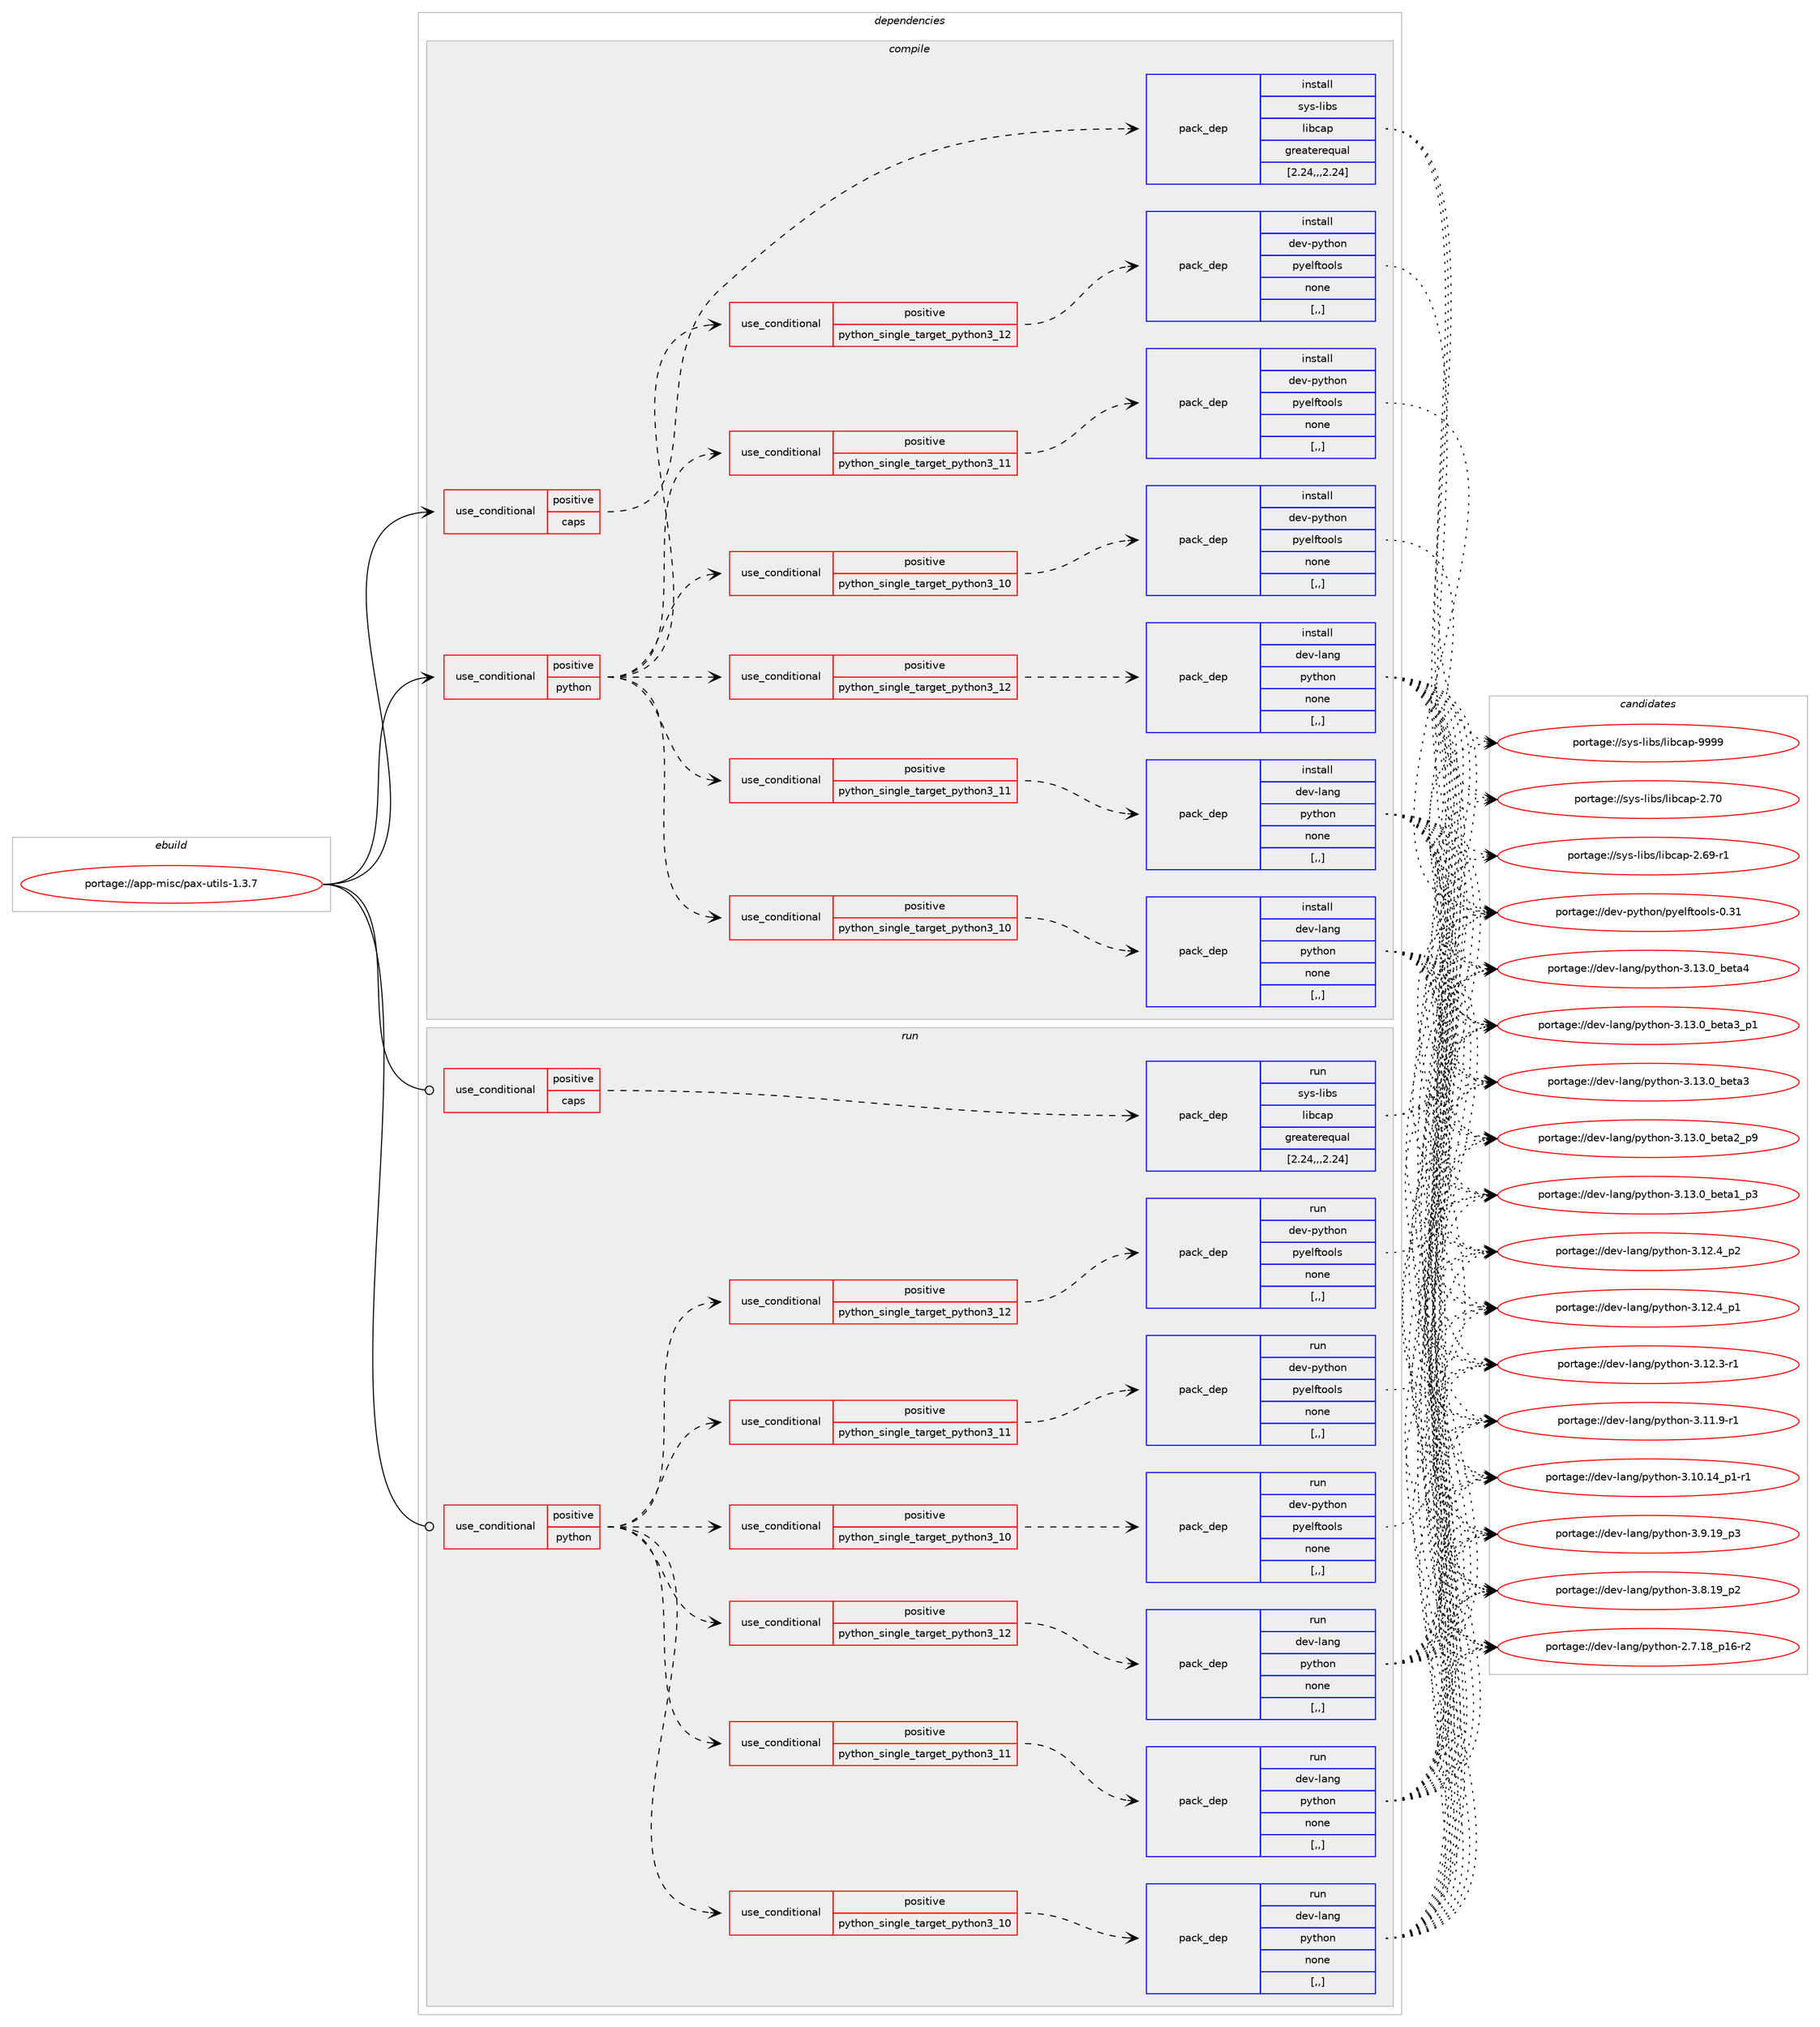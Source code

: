 digraph prolog {

# *************
# Graph options
# *************

newrank=true;
concentrate=true;
compound=true;
graph [rankdir=LR,fontname=Helvetica,fontsize=10,ranksep=1.5];#, ranksep=2.5, nodesep=0.2];
edge  [arrowhead=vee];
node  [fontname=Helvetica,fontsize=10];

# **********
# The ebuild
# **********

subgraph cluster_leftcol {
color=gray;
label=<<i>ebuild</i>>;
id [label="portage://app-misc/pax-utils-1.3.7", color=red, width=4, href="../app-misc/pax-utils-1.3.7.svg"];
}

# ****************
# The dependencies
# ****************

subgraph cluster_midcol {
color=gray;
label=<<i>dependencies</i>>;
subgraph cluster_compile {
fillcolor="#eeeeee";
style=filled;
label=<<i>compile</i>>;
subgraph cond12540 {
dependency43198 [label=<<TABLE BORDER="0" CELLBORDER="1" CELLSPACING="0" CELLPADDING="4"><TR><TD ROWSPAN="3" CELLPADDING="10">use_conditional</TD></TR><TR><TD>positive</TD></TR><TR><TD>caps</TD></TR></TABLE>>, shape=none, color=red];
subgraph pack30257 {
dependency43199 [label=<<TABLE BORDER="0" CELLBORDER="1" CELLSPACING="0" CELLPADDING="4" WIDTH="220"><TR><TD ROWSPAN="6" CELLPADDING="30">pack_dep</TD></TR><TR><TD WIDTH="110">install</TD></TR><TR><TD>sys-libs</TD></TR><TR><TD>libcap</TD></TR><TR><TD>greaterequal</TD></TR><TR><TD>[2.24,,,2.24]</TD></TR></TABLE>>, shape=none, color=blue];
}
dependency43198:e -> dependency43199:w [weight=20,style="dashed",arrowhead="vee"];
}
id:e -> dependency43198:w [weight=20,style="solid",arrowhead="vee"];
subgraph cond12541 {
dependency43200 [label=<<TABLE BORDER="0" CELLBORDER="1" CELLSPACING="0" CELLPADDING="4"><TR><TD ROWSPAN="3" CELLPADDING="10">use_conditional</TD></TR><TR><TD>positive</TD></TR><TR><TD>python</TD></TR></TABLE>>, shape=none, color=red];
subgraph cond12542 {
dependency43201 [label=<<TABLE BORDER="0" CELLBORDER="1" CELLSPACING="0" CELLPADDING="4"><TR><TD ROWSPAN="3" CELLPADDING="10">use_conditional</TD></TR><TR><TD>positive</TD></TR><TR><TD>python_single_target_python3_10</TD></TR></TABLE>>, shape=none, color=red];
subgraph pack30258 {
dependency43202 [label=<<TABLE BORDER="0" CELLBORDER="1" CELLSPACING="0" CELLPADDING="4" WIDTH="220"><TR><TD ROWSPAN="6" CELLPADDING="30">pack_dep</TD></TR><TR><TD WIDTH="110">install</TD></TR><TR><TD>dev-lang</TD></TR><TR><TD>python</TD></TR><TR><TD>none</TD></TR><TR><TD>[,,]</TD></TR></TABLE>>, shape=none, color=blue];
}
dependency43201:e -> dependency43202:w [weight=20,style="dashed",arrowhead="vee"];
}
dependency43200:e -> dependency43201:w [weight=20,style="dashed",arrowhead="vee"];
subgraph cond12543 {
dependency43203 [label=<<TABLE BORDER="0" CELLBORDER="1" CELLSPACING="0" CELLPADDING="4"><TR><TD ROWSPAN="3" CELLPADDING="10">use_conditional</TD></TR><TR><TD>positive</TD></TR><TR><TD>python_single_target_python3_11</TD></TR></TABLE>>, shape=none, color=red];
subgraph pack30259 {
dependency43204 [label=<<TABLE BORDER="0" CELLBORDER="1" CELLSPACING="0" CELLPADDING="4" WIDTH="220"><TR><TD ROWSPAN="6" CELLPADDING="30">pack_dep</TD></TR><TR><TD WIDTH="110">install</TD></TR><TR><TD>dev-lang</TD></TR><TR><TD>python</TD></TR><TR><TD>none</TD></TR><TR><TD>[,,]</TD></TR></TABLE>>, shape=none, color=blue];
}
dependency43203:e -> dependency43204:w [weight=20,style="dashed",arrowhead="vee"];
}
dependency43200:e -> dependency43203:w [weight=20,style="dashed",arrowhead="vee"];
subgraph cond12544 {
dependency43205 [label=<<TABLE BORDER="0" CELLBORDER="1" CELLSPACING="0" CELLPADDING="4"><TR><TD ROWSPAN="3" CELLPADDING="10">use_conditional</TD></TR><TR><TD>positive</TD></TR><TR><TD>python_single_target_python3_12</TD></TR></TABLE>>, shape=none, color=red];
subgraph pack30260 {
dependency43206 [label=<<TABLE BORDER="0" CELLBORDER="1" CELLSPACING="0" CELLPADDING="4" WIDTH="220"><TR><TD ROWSPAN="6" CELLPADDING="30">pack_dep</TD></TR><TR><TD WIDTH="110">install</TD></TR><TR><TD>dev-lang</TD></TR><TR><TD>python</TD></TR><TR><TD>none</TD></TR><TR><TD>[,,]</TD></TR></TABLE>>, shape=none, color=blue];
}
dependency43205:e -> dependency43206:w [weight=20,style="dashed",arrowhead="vee"];
}
dependency43200:e -> dependency43205:w [weight=20,style="dashed",arrowhead="vee"];
subgraph cond12545 {
dependency43207 [label=<<TABLE BORDER="0" CELLBORDER="1" CELLSPACING="0" CELLPADDING="4"><TR><TD ROWSPAN="3" CELLPADDING="10">use_conditional</TD></TR><TR><TD>positive</TD></TR><TR><TD>python_single_target_python3_10</TD></TR></TABLE>>, shape=none, color=red];
subgraph pack30261 {
dependency43208 [label=<<TABLE BORDER="0" CELLBORDER="1" CELLSPACING="0" CELLPADDING="4" WIDTH="220"><TR><TD ROWSPAN="6" CELLPADDING="30">pack_dep</TD></TR><TR><TD WIDTH="110">install</TD></TR><TR><TD>dev-python</TD></TR><TR><TD>pyelftools</TD></TR><TR><TD>none</TD></TR><TR><TD>[,,]</TD></TR></TABLE>>, shape=none, color=blue];
}
dependency43207:e -> dependency43208:w [weight=20,style="dashed",arrowhead="vee"];
}
dependency43200:e -> dependency43207:w [weight=20,style="dashed",arrowhead="vee"];
subgraph cond12546 {
dependency43209 [label=<<TABLE BORDER="0" CELLBORDER="1" CELLSPACING="0" CELLPADDING="4"><TR><TD ROWSPAN="3" CELLPADDING="10">use_conditional</TD></TR><TR><TD>positive</TD></TR><TR><TD>python_single_target_python3_11</TD></TR></TABLE>>, shape=none, color=red];
subgraph pack30262 {
dependency43210 [label=<<TABLE BORDER="0" CELLBORDER="1" CELLSPACING="0" CELLPADDING="4" WIDTH="220"><TR><TD ROWSPAN="6" CELLPADDING="30">pack_dep</TD></TR><TR><TD WIDTH="110">install</TD></TR><TR><TD>dev-python</TD></TR><TR><TD>pyelftools</TD></TR><TR><TD>none</TD></TR><TR><TD>[,,]</TD></TR></TABLE>>, shape=none, color=blue];
}
dependency43209:e -> dependency43210:w [weight=20,style="dashed",arrowhead="vee"];
}
dependency43200:e -> dependency43209:w [weight=20,style="dashed",arrowhead="vee"];
subgraph cond12547 {
dependency43211 [label=<<TABLE BORDER="0" CELLBORDER="1" CELLSPACING="0" CELLPADDING="4"><TR><TD ROWSPAN="3" CELLPADDING="10">use_conditional</TD></TR><TR><TD>positive</TD></TR><TR><TD>python_single_target_python3_12</TD></TR></TABLE>>, shape=none, color=red];
subgraph pack30263 {
dependency43212 [label=<<TABLE BORDER="0" CELLBORDER="1" CELLSPACING="0" CELLPADDING="4" WIDTH="220"><TR><TD ROWSPAN="6" CELLPADDING="30">pack_dep</TD></TR><TR><TD WIDTH="110">install</TD></TR><TR><TD>dev-python</TD></TR><TR><TD>pyelftools</TD></TR><TR><TD>none</TD></TR><TR><TD>[,,]</TD></TR></TABLE>>, shape=none, color=blue];
}
dependency43211:e -> dependency43212:w [weight=20,style="dashed",arrowhead="vee"];
}
dependency43200:e -> dependency43211:w [weight=20,style="dashed",arrowhead="vee"];
}
id:e -> dependency43200:w [weight=20,style="solid",arrowhead="vee"];
}
subgraph cluster_compileandrun {
fillcolor="#eeeeee";
style=filled;
label=<<i>compile and run</i>>;
}
subgraph cluster_run {
fillcolor="#eeeeee";
style=filled;
label=<<i>run</i>>;
subgraph cond12548 {
dependency43213 [label=<<TABLE BORDER="0" CELLBORDER="1" CELLSPACING="0" CELLPADDING="4"><TR><TD ROWSPAN="3" CELLPADDING="10">use_conditional</TD></TR><TR><TD>positive</TD></TR><TR><TD>caps</TD></TR></TABLE>>, shape=none, color=red];
subgraph pack30264 {
dependency43214 [label=<<TABLE BORDER="0" CELLBORDER="1" CELLSPACING="0" CELLPADDING="4" WIDTH="220"><TR><TD ROWSPAN="6" CELLPADDING="30">pack_dep</TD></TR><TR><TD WIDTH="110">run</TD></TR><TR><TD>sys-libs</TD></TR><TR><TD>libcap</TD></TR><TR><TD>greaterequal</TD></TR><TR><TD>[2.24,,,2.24]</TD></TR></TABLE>>, shape=none, color=blue];
}
dependency43213:e -> dependency43214:w [weight=20,style="dashed",arrowhead="vee"];
}
id:e -> dependency43213:w [weight=20,style="solid",arrowhead="odot"];
subgraph cond12549 {
dependency43215 [label=<<TABLE BORDER="0" CELLBORDER="1" CELLSPACING="0" CELLPADDING="4"><TR><TD ROWSPAN="3" CELLPADDING="10">use_conditional</TD></TR><TR><TD>positive</TD></TR><TR><TD>python</TD></TR></TABLE>>, shape=none, color=red];
subgraph cond12550 {
dependency43216 [label=<<TABLE BORDER="0" CELLBORDER="1" CELLSPACING="0" CELLPADDING="4"><TR><TD ROWSPAN="3" CELLPADDING="10">use_conditional</TD></TR><TR><TD>positive</TD></TR><TR><TD>python_single_target_python3_10</TD></TR></TABLE>>, shape=none, color=red];
subgraph pack30265 {
dependency43217 [label=<<TABLE BORDER="0" CELLBORDER="1" CELLSPACING="0" CELLPADDING="4" WIDTH="220"><TR><TD ROWSPAN="6" CELLPADDING="30">pack_dep</TD></TR><TR><TD WIDTH="110">run</TD></TR><TR><TD>dev-lang</TD></TR><TR><TD>python</TD></TR><TR><TD>none</TD></TR><TR><TD>[,,]</TD></TR></TABLE>>, shape=none, color=blue];
}
dependency43216:e -> dependency43217:w [weight=20,style="dashed",arrowhead="vee"];
}
dependency43215:e -> dependency43216:w [weight=20,style="dashed",arrowhead="vee"];
subgraph cond12551 {
dependency43218 [label=<<TABLE BORDER="0" CELLBORDER="1" CELLSPACING="0" CELLPADDING="4"><TR><TD ROWSPAN="3" CELLPADDING="10">use_conditional</TD></TR><TR><TD>positive</TD></TR><TR><TD>python_single_target_python3_11</TD></TR></TABLE>>, shape=none, color=red];
subgraph pack30266 {
dependency43219 [label=<<TABLE BORDER="0" CELLBORDER="1" CELLSPACING="0" CELLPADDING="4" WIDTH="220"><TR><TD ROWSPAN="6" CELLPADDING="30">pack_dep</TD></TR><TR><TD WIDTH="110">run</TD></TR><TR><TD>dev-lang</TD></TR><TR><TD>python</TD></TR><TR><TD>none</TD></TR><TR><TD>[,,]</TD></TR></TABLE>>, shape=none, color=blue];
}
dependency43218:e -> dependency43219:w [weight=20,style="dashed",arrowhead="vee"];
}
dependency43215:e -> dependency43218:w [weight=20,style="dashed",arrowhead="vee"];
subgraph cond12552 {
dependency43220 [label=<<TABLE BORDER="0" CELLBORDER="1" CELLSPACING="0" CELLPADDING="4"><TR><TD ROWSPAN="3" CELLPADDING="10">use_conditional</TD></TR><TR><TD>positive</TD></TR><TR><TD>python_single_target_python3_12</TD></TR></TABLE>>, shape=none, color=red];
subgraph pack30267 {
dependency43221 [label=<<TABLE BORDER="0" CELLBORDER="1" CELLSPACING="0" CELLPADDING="4" WIDTH="220"><TR><TD ROWSPAN="6" CELLPADDING="30">pack_dep</TD></TR><TR><TD WIDTH="110">run</TD></TR><TR><TD>dev-lang</TD></TR><TR><TD>python</TD></TR><TR><TD>none</TD></TR><TR><TD>[,,]</TD></TR></TABLE>>, shape=none, color=blue];
}
dependency43220:e -> dependency43221:w [weight=20,style="dashed",arrowhead="vee"];
}
dependency43215:e -> dependency43220:w [weight=20,style="dashed",arrowhead="vee"];
subgraph cond12553 {
dependency43222 [label=<<TABLE BORDER="0" CELLBORDER="1" CELLSPACING="0" CELLPADDING="4"><TR><TD ROWSPAN="3" CELLPADDING="10">use_conditional</TD></TR><TR><TD>positive</TD></TR><TR><TD>python_single_target_python3_10</TD></TR></TABLE>>, shape=none, color=red];
subgraph pack30268 {
dependency43223 [label=<<TABLE BORDER="0" CELLBORDER="1" CELLSPACING="0" CELLPADDING="4" WIDTH="220"><TR><TD ROWSPAN="6" CELLPADDING="30">pack_dep</TD></TR><TR><TD WIDTH="110">run</TD></TR><TR><TD>dev-python</TD></TR><TR><TD>pyelftools</TD></TR><TR><TD>none</TD></TR><TR><TD>[,,]</TD></TR></TABLE>>, shape=none, color=blue];
}
dependency43222:e -> dependency43223:w [weight=20,style="dashed",arrowhead="vee"];
}
dependency43215:e -> dependency43222:w [weight=20,style="dashed",arrowhead="vee"];
subgraph cond12554 {
dependency43224 [label=<<TABLE BORDER="0" CELLBORDER="1" CELLSPACING="0" CELLPADDING="4"><TR><TD ROWSPAN="3" CELLPADDING="10">use_conditional</TD></TR><TR><TD>positive</TD></TR><TR><TD>python_single_target_python3_11</TD></TR></TABLE>>, shape=none, color=red];
subgraph pack30269 {
dependency43225 [label=<<TABLE BORDER="0" CELLBORDER="1" CELLSPACING="0" CELLPADDING="4" WIDTH="220"><TR><TD ROWSPAN="6" CELLPADDING="30">pack_dep</TD></TR><TR><TD WIDTH="110">run</TD></TR><TR><TD>dev-python</TD></TR><TR><TD>pyelftools</TD></TR><TR><TD>none</TD></TR><TR><TD>[,,]</TD></TR></TABLE>>, shape=none, color=blue];
}
dependency43224:e -> dependency43225:w [weight=20,style="dashed",arrowhead="vee"];
}
dependency43215:e -> dependency43224:w [weight=20,style="dashed",arrowhead="vee"];
subgraph cond12555 {
dependency43226 [label=<<TABLE BORDER="0" CELLBORDER="1" CELLSPACING="0" CELLPADDING="4"><TR><TD ROWSPAN="3" CELLPADDING="10">use_conditional</TD></TR><TR><TD>positive</TD></TR><TR><TD>python_single_target_python3_12</TD></TR></TABLE>>, shape=none, color=red];
subgraph pack30270 {
dependency43227 [label=<<TABLE BORDER="0" CELLBORDER="1" CELLSPACING="0" CELLPADDING="4" WIDTH="220"><TR><TD ROWSPAN="6" CELLPADDING="30">pack_dep</TD></TR><TR><TD WIDTH="110">run</TD></TR><TR><TD>dev-python</TD></TR><TR><TD>pyelftools</TD></TR><TR><TD>none</TD></TR><TR><TD>[,,]</TD></TR></TABLE>>, shape=none, color=blue];
}
dependency43226:e -> dependency43227:w [weight=20,style="dashed",arrowhead="vee"];
}
dependency43215:e -> dependency43226:w [weight=20,style="dashed",arrowhead="vee"];
}
id:e -> dependency43215:w [weight=20,style="solid",arrowhead="odot"];
}
}

# **************
# The candidates
# **************

subgraph cluster_choices {
rank=same;
color=gray;
label=<<i>candidates</i>>;

subgraph choice30257 {
color=black;
nodesep=1;
choice1151211154510810598115471081059899971124557575757 [label="portage://sys-libs/libcap-9999", color=red, width=4,href="../sys-libs/libcap-9999.svg"];
choice1151211154510810598115471081059899971124550465548 [label="portage://sys-libs/libcap-2.70", color=red, width=4,href="../sys-libs/libcap-2.70.svg"];
choice11512111545108105981154710810598999711245504654574511449 [label="portage://sys-libs/libcap-2.69-r1", color=red, width=4,href="../sys-libs/libcap-2.69-r1.svg"];
dependency43199:e -> choice1151211154510810598115471081059899971124557575757:w [style=dotted,weight="100"];
dependency43199:e -> choice1151211154510810598115471081059899971124550465548:w [style=dotted,weight="100"];
dependency43199:e -> choice11512111545108105981154710810598999711245504654574511449:w [style=dotted,weight="100"];
}
subgraph choice30258 {
color=black;
nodesep=1;
choice1001011184510897110103471121211161041111104551464951464895981011169752 [label="portage://dev-lang/python-3.13.0_beta4", color=red, width=4,href="../dev-lang/python-3.13.0_beta4.svg"];
choice10010111845108971101034711212111610411111045514649514648959810111697519511249 [label="portage://dev-lang/python-3.13.0_beta3_p1", color=red, width=4,href="../dev-lang/python-3.13.0_beta3_p1.svg"];
choice1001011184510897110103471121211161041111104551464951464895981011169751 [label="portage://dev-lang/python-3.13.0_beta3", color=red, width=4,href="../dev-lang/python-3.13.0_beta3.svg"];
choice10010111845108971101034711212111610411111045514649514648959810111697509511257 [label="portage://dev-lang/python-3.13.0_beta2_p9", color=red, width=4,href="../dev-lang/python-3.13.0_beta2_p9.svg"];
choice10010111845108971101034711212111610411111045514649514648959810111697499511251 [label="portage://dev-lang/python-3.13.0_beta1_p3", color=red, width=4,href="../dev-lang/python-3.13.0_beta1_p3.svg"];
choice100101118451089711010347112121116104111110455146495046529511250 [label="portage://dev-lang/python-3.12.4_p2", color=red, width=4,href="../dev-lang/python-3.12.4_p2.svg"];
choice100101118451089711010347112121116104111110455146495046529511249 [label="portage://dev-lang/python-3.12.4_p1", color=red, width=4,href="../dev-lang/python-3.12.4_p1.svg"];
choice100101118451089711010347112121116104111110455146495046514511449 [label="portage://dev-lang/python-3.12.3-r1", color=red, width=4,href="../dev-lang/python-3.12.3-r1.svg"];
choice100101118451089711010347112121116104111110455146494946574511449 [label="portage://dev-lang/python-3.11.9-r1", color=red, width=4,href="../dev-lang/python-3.11.9-r1.svg"];
choice100101118451089711010347112121116104111110455146494846495295112494511449 [label="portage://dev-lang/python-3.10.14_p1-r1", color=red, width=4,href="../dev-lang/python-3.10.14_p1-r1.svg"];
choice100101118451089711010347112121116104111110455146574649579511251 [label="portage://dev-lang/python-3.9.19_p3", color=red, width=4,href="../dev-lang/python-3.9.19_p3.svg"];
choice100101118451089711010347112121116104111110455146564649579511250 [label="portage://dev-lang/python-3.8.19_p2", color=red, width=4,href="../dev-lang/python-3.8.19_p2.svg"];
choice100101118451089711010347112121116104111110455046554649569511249544511450 [label="portage://dev-lang/python-2.7.18_p16-r2", color=red, width=4,href="../dev-lang/python-2.7.18_p16-r2.svg"];
dependency43202:e -> choice1001011184510897110103471121211161041111104551464951464895981011169752:w [style=dotted,weight="100"];
dependency43202:e -> choice10010111845108971101034711212111610411111045514649514648959810111697519511249:w [style=dotted,weight="100"];
dependency43202:e -> choice1001011184510897110103471121211161041111104551464951464895981011169751:w [style=dotted,weight="100"];
dependency43202:e -> choice10010111845108971101034711212111610411111045514649514648959810111697509511257:w [style=dotted,weight="100"];
dependency43202:e -> choice10010111845108971101034711212111610411111045514649514648959810111697499511251:w [style=dotted,weight="100"];
dependency43202:e -> choice100101118451089711010347112121116104111110455146495046529511250:w [style=dotted,weight="100"];
dependency43202:e -> choice100101118451089711010347112121116104111110455146495046529511249:w [style=dotted,weight="100"];
dependency43202:e -> choice100101118451089711010347112121116104111110455146495046514511449:w [style=dotted,weight="100"];
dependency43202:e -> choice100101118451089711010347112121116104111110455146494946574511449:w [style=dotted,weight="100"];
dependency43202:e -> choice100101118451089711010347112121116104111110455146494846495295112494511449:w [style=dotted,weight="100"];
dependency43202:e -> choice100101118451089711010347112121116104111110455146574649579511251:w [style=dotted,weight="100"];
dependency43202:e -> choice100101118451089711010347112121116104111110455146564649579511250:w [style=dotted,weight="100"];
dependency43202:e -> choice100101118451089711010347112121116104111110455046554649569511249544511450:w [style=dotted,weight="100"];
}
subgraph choice30259 {
color=black;
nodesep=1;
choice1001011184510897110103471121211161041111104551464951464895981011169752 [label="portage://dev-lang/python-3.13.0_beta4", color=red, width=4,href="../dev-lang/python-3.13.0_beta4.svg"];
choice10010111845108971101034711212111610411111045514649514648959810111697519511249 [label="portage://dev-lang/python-3.13.0_beta3_p1", color=red, width=4,href="../dev-lang/python-3.13.0_beta3_p1.svg"];
choice1001011184510897110103471121211161041111104551464951464895981011169751 [label="portage://dev-lang/python-3.13.0_beta3", color=red, width=4,href="../dev-lang/python-3.13.0_beta3.svg"];
choice10010111845108971101034711212111610411111045514649514648959810111697509511257 [label="portage://dev-lang/python-3.13.0_beta2_p9", color=red, width=4,href="../dev-lang/python-3.13.0_beta2_p9.svg"];
choice10010111845108971101034711212111610411111045514649514648959810111697499511251 [label="portage://dev-lang/python-3.13.0_beta1_p3", color=red, width=4,href="../dev-lang/python-3.13.0_beta1_p3.svg"];
choice100101118451089711010347112121116104111110455146495046529511250 [label="portage://dev-lang/python-3.12.4_p2", color=red, width=4,href="../dev-lang/python-3.12.4_p2.svg"];
choice100101118451089711010347112121116104111110455146495046529511249 [label="portage://dev-lang/python-3.12.4_p1", color=red, width=4,href="../dev-lang/python-3.12.4_p1.svg"];
choice100101118451089711010347112121116104111110455146495046514511449 [label="portage://dev-lang/python-3.12.3-r1", color=red, width=4,href="../dev-lang/python-3.12.3-r1.svg"];
choice100101118451089711010347112121116104111110455146494946574511449 [label="portage://dev-lang/python-3.11.9-r1", color=red, width=4,href="../dev-lang/python-3.11.9-r1.svg"];
choice100101118451089711010347112121116104111110455146494846495295112494511449 [label="portage://dev-lang/python-3.10.14_p1-r1", color=red, width=4,href="../dev-lang/python-3.10.14_p1-r1.svg"];
choice100101118451089711010347112121116104111110455146574649579511251 [label="portage://dev-lang/python-3.9.19_p3", color=red, width=4,href="../dev-lang/python-3.9.19_p3.svg"];
choice100101118451089711010347112121116104111110455146564649579511250 [label="portage://dev-lang/python-3.8.19_p2", color=red, width=4,href="../dev-lang/python-3.8.19_p2.svg"];
choice100101118451089711010347112121116104111110455046554649569511249544511450 [label="portage://dev-lang/python-2.7.18_p16-r2", color=red, width=4,href="../dev-lang/python-2.7.18_p16-r2.svg"];
dependency43204:e -> choice1001011184510897110103471121211161041111104551464951464895981011169752:w [style=dotted,weight="100"];
dependency43204:e -> choice10010111845108971101034711212111610411111045514649514648959810111697519511249:w [style=dotted,weight="100"];
dependency43204:e -> choice1001011184510897110103471121211161041111104551464951464895981011169751:w [style=dotted,weight="100"];
dependency43204:e -> choice10010111845108971101034711212111610411111045514649514648959810111697509511257:w [style=dotted,weight="100"];
dependency43204:e -> choice10010111845108971101034711212111610411111045514649514648959810111697499511251:w [style=dotted,weight="100"];
dependency43204:e -> choice100101118451089711010347112121116104111110455146495046529511250:w [style=dotted,weight="100"];
dependency43204:e -> choice100101118451089711010347112121116104111110455146495046529511249:w [style=dotted,weight="100"];
dependency43204:e -> choice100101118451089711010347112121116104111110455146495046514511449:w [style=dotted,weight="100"];
dependency43204:e -> choice100101118451089711010347112121116104111110455146494946574511449:w [style=dotted,weight="100"];
dependency43204:e -> choice100101118451089711010347112121116104111110455146494846495295112494511449:w [style=dotted,weight="100"];
dependency43204:e -> choice100101118451089711010347112121116104111110455146574649579511251:w [style=dotted,weight="100"];
dependency43204:e -> choice100101118451089711010347112121116104111110455146564649579511250:w [style=dotted,weight="100"];
dependency43204:e -> choice100101118451089711010347112121116104111110455046554649569511249544511450:w [style=dotted,weight="100"];
}
subgraph choice30260 {
color=black;
nodesep=1;
choice1001011184510897110103471121211161041111104551464951464895981011169752 [label="portage://dev-lang/python-3.13.0_beta4", color=red, width=4,href="../dev-lang/python-3.13.0_beta4.svg"];
choice10010111845108971101034711212111610411111045514649514648959810111697519511249 [label="portage://dev-lang/python-3.13.0_beta3_p1", color=red, width=4,href="../dev-lang/python-3.13.0_beta3_p1.svg"];
choice1001011184510897110103471121211161041111104551464951464895981011169751 [label="portage://dev-lang/python-3.13.0_beta3", color=red, width=4,href="../dev-lang/python-3.13.0_beta3.svg"];
choice10010111845108971101034711212111610411111045514649514648959810111697509511257 [label="portage://dev-lang/python-3.13.0_beta2_p9", color=red, width=4,href="../dev-lang/python-3.13.0_beta2_p9.svg"];
choice10010111845108971101034711212111610411111045514649514648959810111697499511251 [label="portage://dev-lang/python-3.13.0_beta1_p3", color=red, width=4,href="../dev-lang/python-3.13.0_beta1_p3.svg"];
choice100101118451089711010347112121116104111110455146495046529511250 [label="portage://dev-lang/python-3.12.4_p2", color=red, width=4,href="../dev-lang/python-3.12.4_p2.svg"];
choice100101118451089711010347112121116104111110455146495046529511249 [label="portage://dev-lang/python-3.12.4_p1", color=red, width=4,href="../dev-lang/python-3.12.4_p1.svg"];
choice100101118451089711010347112121116104111110455146495046514511449 [label="portage://dev-lang/python-3.12.3-r1", color=red, width=4,href="../dev-lang/python-3.12.3-r1.svg"];
choice100101118451089711010347112121116104111110455146494946574511449 [label="portage://dev-lang/python-3.11.9-r1", color=red, width=4,href="../dev-lang/python-3.11.9-r1.svg"];
choice100101118451089711010347112121116104111110455146494846495295112494511449 [label="portage://dev-lang/python-3.10.14_p1-r1", color=red, width=4,href="../dev-lang/python-3.10.14_p1-r1.svg"];
choice100101118451089711010347112121116104111110455146574649579511251 [label="portage://dev-lang/python-3.9.19_p3", color=red, width=4,href="../dev-lang/python-3.9.19_p3.svg"];
choice100101118451089711010347112121116104111110455146564649579511250 [label="portage://dev-lang/python-3.8.19_p2", color=red, width=4,href="../dev-lang/python-3.8.19_p2.svg"];
choice100101118451089711010347112121116104111110455046554649569511249544511450 [label="portage://dev-lang/python-2.7.18_p16-r2", color=red, width=4,href="../dev-lang/python-2.7.18_p16-r2.svg"];
dependency43206:e -> choice1001011184510897110103471121211161041111104551464951464895981011169752:w [style=dotted,weight="100"];
dependency43206:e -> choice10010111845108971101034711212111610411111045514649514648959810111697519511249:w [style=dotted,weight="100"];
dependency43206:e -> choice1001011184510897110103471121211161041111104551464951464895981011169751:w [style=dotted,weight="100"];
dependency43206:e -> choice10010111845108971101034711212111610411111045514649514648959810111697509511257:w [style=dotted,weight="100"];
dependency43206:e -> choice10010111845108971101034711212111610411111045514649514648959810111697499511251:w [style=dotted,weight="100"];
dependency43206:e -> choice100101118451089711010347112121116104111110455146495046529511250:w [style=dotted,weight="100"];
dependency43206:e -> choice100101118451089711010347112121116104111110455146495046529511249:w [style=dotted,weight="100"];
dependency43206:e -> choice100101118451089711010347112121116104111110455146495046514511449:w [style=dotted,weight="100"];
dependency43206:e -> choice100101118451089711010347112121116104111110455146494946574511449:w [style=dotted,weight="100"];
dependency43206:e -> choice100101118451089711010347112121116104111110455146494846495295112494511449:w [style=dotted,weight="100"];
dependency43206:e -> choice100101118451089711010347112121116104111110455146574649579511251:w [style=dotted,weight="100"];
dependency43206:e -> choice100101118451089711010347112121116104111110455146564649579511250:w [style=dotted,weight="100"];
dependency43206:e -> choice100101118451089711010347112121116104111110455046554649569511249544511450:w [style=dotted,weight="100"];
}
subgraph choice30261 {
color=black;
nodesep=1;
choice10010111845112121116104111110471121211011081021161111111081154548465149 [label="portage://dev-python/pyelftools-0.31", color=red, width=4,href="../dev-python/pyelftools-0.31.svg"];
dependency43208:e -> choice10010111845112121116104111110471121211011081021161111111081154548465149:w [style=dotted,weight="100"];
}
subgraph choice30262 {
color=black;
nodesep=1;
choice10010111845112121116104111110471121211011081021161111111081154548465149 [label="portage://dev-python/pyelftools-0.31", color=red, width=4,href="../dev-python/pyelftools-0.31.svg"];
dependency43210:e -> choice10010111845112121116104111110471121211011081021161111111081154548465149:w [style=dotted,weight="100"];
}
subgraph choice30263 {
color=black;
nodesep=1;
choice10010111845112121116104111110471121211011081021161111111081154548465149 [label="portage://dev-python/pyelftools-0.31", color=red, width=4,href="../dev-python/pyelftools-0.31.svg"];
dependency43212:e -> choice10010111845112121116104111110471121211011081021161111111081154548465149:w [style=dotted,weight="100"];
}
subgraph choice30264 {
color=black;
nodesep=1;
choice1151211154510810598115471081059899971124557575757 [label="portage://sys-libs/libcap-9999", color=red, width=4,href="../sys-libs/libcap-9999.svg"];
choice1151211154510810598115471081059899971124550465548 [label="portage://sys-libs/libcap-2.70", color=red, width=4,href="../sys-libs/libcap-2.70.svg"];
choice11512111545108105981154710810598999711245504654574511449 [label="portage://sys-libs/libcap-2.69-r1", color=red, width=4,href="../sys-libs/libcap-2.69-r1.svg"];
dependency43214:e -> choice1151211154510810598115471081059899971124557575757:w [style=dotted,weight="100"];
dependency43214:e -> choice1151211154510810598115471081059899971124550465548:w [style=dotted,weight="100"];
dependency43214:e -> choice11512111545108105981154710810598999711245504654574511449:w [style=dotted,weight="100"];
}
subgraph choice30265 {
color=black;
nodesep=1;
choice1001011184510897110103471121211161041111104551464951464895981011169752 [label="portage://dev-lang/python-3.13.0_beta4", color=red, width=4,href="../dev-lang/python-3.13.0_beta4.svg"];
choice10010111845108971101034711212111610411111045514649514648959810111697519511249 [label="portage://dev-lang/python-3.13.0_beta3_p1", color=red, width=4,href="../dev-lang/python-3.13.0_beta3_p1.svg"];
choice1001011184510897110103471121211161041111104551464951464895981011169751 [label="portage://dev-lang/python-3.13.0_beta3", color=red, width=4,href="../dev-lang/python-3.13.0_beta3.svg"];
choice10010111845108971101034711212111610411111045514649514648959810111697509511257 [label="portage://dev-lang/python-3.13.0_beta2_p9", color=red, width=4,href="../dev-lang/python-3.13.0_beta2_p9.svg"];
choice10010111845108971101034711212111610411111045514649514648959810111697499511251 [label="portage://dev-lang/python-3.13.0_beta1_p3", color=red, width=4,href="../dev-lang/python-3.13.0_beta1_p3.svg"];
choice100101118451089711010347112121116104111110455146495046529511250 [label="portage://dev-lang/python-3.12.4_p2", color=red, width=4,href="../dev-lang/python-3.12.4_p2.svg"];
choice100101118451089711010347112121116104111110455146495046529511249 [label="portage://dev-lang/python-3.12.4_p1", color=red, width=4,href="../dev-lang/python-3.12.4_p1.svg"];
choice100101118451089711010347112121116104111110455146495046514511449 [label="portage://dev-lang/python-3.12.3-r1", color=red, width=4,href="../dev-lang/python-3.12.3-r1.svg"];
choice100101118451089711010347112121116104111110455146494946574511449 [label="portage://dev-lang/python-3.11.9-r1", color=red, width=4,href="../dev-lang/python-3.11.9-r1.svg"];
choice100101118451089711010347112121116104111110455146494846495295112494511449 [label="portage://dev-lang/python-3.10.14_p1-r1", color=red, width=4,href="../dev-lang/python-3.10.14_p1-r1.svg"];
choice100101118451089711010347112121116104111110455146574649579511251 [label="portage://dev-lang/python-3.9.19_p3", color=red, width=4,href="../dev-lang/python-3.9.19_p3.svg"];
choice100101118451089711010347112121116104111110455146564649579511250 [label="portage://dev-lang/python-3.8.19_p2", color=red, width=4,href="../dev-lang/python-3.8.19_p2.svg"];
choice100101118451089711010347112121116104111110455046554649569511249544511450 [label="portage://dev-lang/python-2.7.18_p16-r2", color=red, width=4,href="../dev-lang/python-2.7.18_p16-r2.svg"];
dependency43217:e -> choice1001011184510897110103471121211161041111104551464951464895981011169752:w [style=dotted,weight="100"];
dependency43217:e -> choice10010111845108971101034711212111610411111045514649514648959810111697519511249:w [style=dotted,weight="100"];
dependency43217:e -> choice1001011184510897110103471121211161041111104551464951464895981011169751:w [style=dotted,weight="100"];
dependency43217:e -> choice10010111845108971101034711212111610411111045514649514648959810111697509511257:w [style=dotted,weight="100"];
dependency43217:e -> choice10010111845108971101034711212111610411111045514649514648959810111697499511251:w [style=dotted,weight="100"];
dependency43217:e -> choice100101118451089711010347112121116104111110455146495046529511250:w [style=dotted,weight="100"];
dependency43217:e -> choice100101118451089711010347112121116104111110455146495046529511249:w [style=dotted,weight="100"];
dependency43217:e -> choice100101118451089711010347112121116104111110455146495046514511449:w [style=dotted,weight="100"];
dependency43217:e -> choice100101118451089711010347112121116104111110455146494946574511449:w [style=dotted,weight="100"];
dependency43217:e -> choice100101118451089711010347112121116104111110455146494846495295112494511449:w [style=dotted,weight="100"];
dependency43217:e -> choice100101118451089711010347112121116104111110455146574649579511251:w [style=dotted,weight="100"];
dependency43217:e -> choice100101118451089711010347112121116104111110455146564649579511250:w [style=dotted,weight="100"];
dependency43217:e -> choice100101118451089711010347112121116104111110455046554649569511249544511450:w [style=dotted,weight="100"];
}
subgraph choice30266 {
color=black;
nodesep=1;
choice1001011184510897110103471121211161041111104551464951464895981011169752 [label="portage://dev-lang/python-3.13.0_beta4", color=red, width=4,href="../dev-lang/python-3.13.0_beta4.svg"];
choice10010111845108971101034711212111610411111045514649514648959810111697519511249 [label="portage://dev-lang/python-3.13.0_beta3_p1", color=red, width=4,href="../dev-lang/python-3.13.0_beta3_p1.svg"];
choice1001011184510897110103471121211161041111104551464951464895981011169751 [label="portage://dev-lang/python-3.13.0_beta3", color=red, width=4,href="../dev-lang/python-3.13.0_beta3.svg"];
choice10010111845108971101034711212111610411111045514649514648959810111697509511257 [label="portage://dev-lang/python-3.13.0_beta2_p9", color=red, width=4,href="../dev-lang/python-3.13.0_beta2_p9.svg"];
choice10010111845108971101034711212111610411111045514649514648959810111697499511251 [label="portage://dev-lang/python-3.13.0_beta1_p3", color=red, width=4,href="../dev-lang/python-3.13.0_beta1_p3.svg"];
choice100101118451089711010347112121116104111110455146495046529511250 [label="portage://dev-lang/python-3.12.4_p2", color=red, width=4,href="../dev-lang/python-3.12.4_p2.svg"];
choice100101118451089711010347112121116104111110455146495046529511249 [label="portage://dev-lang/python-3.12.4_p1", color=red, width=4,href="../dev-lang/python-3.12.4_p1.svg"];
choice100101118451089711010347112121116104111110455146495046514511449 [label="portage://dev-lang/python-3.12.3-r1", color=red, width=4,href="../dev-lang/python-3.12.3-r1.svg"];
choice100101118451089711010347112121116104111110455146494946574511449 [label="portage://dev-lang/python-3.11.9-r1", color=red, width=4,href="../dev-lang/python-3.11.9-r1.svg"];
choice100101118451089711010347112121116104111110455146494846495295112494511449 [label="portage://dev-lang/python-3.10.14_p1-r1", color=red, width=4,href="../dev-lang/python-3.10.14_p1-r1.svg"];
choice100101118451089711010347112121116104111110455146574649579511251 [label="portage://dev-lang/python-3.9.19_p3", color=red, width=4,href="../dev-lang/python-3.9.19_p3.svg"];
choice100101118451089711010347112121116104111110455146564649579511250 [label="portage://dev-lang/python-3.8.19_p2", color=red, width=4,href="../dev-lang/python-3.8.19_p2.svg"];
choice100101118451089711010347112121116104111110455046554649569511249544511450 [label="portage://dev-lang/python-2.7.18_p16-r2", color=red, width=4,href="../dev-lang/python-2.7.18_p16-r2.svg"];
dependency43219:e -> choice1001011184510897110103471121211161041111104551464951464895981011169752:w [style=dotted,weight="100"];
dependency43219:e -> choice10010111845108971101034711212111610411111045514649514648959810111697519511249:w [style=dotted,weight="100"];
dependency43219:e -> choice1001011184510897110103471121211161041111104551464951464895981011169751:w [style=dotted,weight="100"];
dependency43219:e -> choice10010111845108971101034711212111610411111045514649514648959810111697509511257:w [style=dotted,weight="100"];
dependency43219:e -> choice10010111845108971101034711212111610411111045514649514648959810111697499511251:w [style=dotted,weight="100"];
dependency43219:e -> choice100101118451089711010347112121116104111110455146495046529511250:w [style=dotted,weight="100"];
dependency43219:e -> choice100101118451089711010347112121116104111110455146495046529511249:w [style=dotted,weight="100"];
dependency43219:e -> choice100101118451089711010347112121116104111110455146495046514511449:w [style=dotted,weight="100"];
dependency43219:e -> choice100101118451089711010347112121116104111110455146494946574511449:w [style=dotted,weight="100"];
dependency43219:e -> choice100101118451089711010347112121116104111110455146494846495295112494511449:w [style=dotted,weight="100"];
dependency43219:e -> choice100101118451089711010347112121116104111110455146574649579511251:w [style=dotted,weight="100"];
dependency43219:e -> choice100101118451089711010347112121116104111110455146564649579511250:w [style=dotted,weight="100"];
dependency43219:e -> choice100101118451089711010347112121116104111110455046554649569511249544511450:w [style=dotted,weight="100"];
}
subgraph choice30267 {
color=black;
nodesep=1;
choice1001011184510897110103471121211161041111104551464951464895981011169752 [label="portage://dev-lang/python-3.13.0_beta4", color=red, width=4,href="../dev-lang/python-3.13.0_beta4.svg"];
choice10010111845108971101034711212111610411111045514649514648959810111697519511249 [label="portage://dev-lang/python-3.13.0_beta3_p1", color=red, width=4,href="../dev-lang/python-3.13.0_beta3_p1.svg"];
choice1001011184510897110103471121211161041111104551464951464895981011169751 [label="portage://dev-lang/python-3.13.0_beta3", color=red, width=4,href="../dev-lang/python-3.13.0_beta3.svg"];
choice10010111845108971101034711212111610411111045514649514648959810111697509511257 [label="portage://dev-lang/python-3.13.0_beta2_p9", color=red, width=4,href="../dev-lang/python-3.13.0_beta2_p9.svg"];
choice10010111845108971101034711212111610411111045514649514648959810111697499511251 [label="portage://dev-lang/python-3.13.0_beta1_p3", color=red, width=4,href="../dev-lang/python-3.13.0_beta1_p3.svg"];
choice100101118451089711010347112121116104111110455146495046529511250 [label="portage://dev-lang/python-3.12.4_p2", color=red, width=4,href="../dev-lang/python-3.12.4_p2.svg"];
choice100101118451089711010347112121116104111110455146495046529511249 [label="portage://dev-lang/python-3.12.4_p1", color=red, width=4,href="../dev-lang/python-3.12.4_p1.svg"];
choice100101118451089711010347112121116104111110455146495046514511449 [label="portage://dev-lang/python-3.12.3-r1", color=red, width=4,href="../dev-lang/python-3.12.3-r1.svg"];
choice100101118451089711010347112121116104111110455146494946574511449 [label="portage://dev-lang/python-3.11.9-r1", color=red, width=4,href="../dev-lang/python-3.11.9-r1.svg"];
choice100101118451089711010347112121116104111110455146494846495295112494511449 [label="portage://dev-lang/python-3.10.14_p1-r1", color=red, width=4,href="../dev-lang/python-3.10.14_p1-r1.svg"];
choice100101118451089711010347112121116104111110455146574649579511251 [label="portage://dev-lang/python-3.9.19_p3", color=red, width=4,href="../dev-lang/python-3.9.19_p3.svg"];
choice100101118451089711010347112121116104111110455146564649579511250 [label="portage://dev-lang/python-3.8.19_p2", color=red, width=4,href="../dev-lang/python-3.8.19_p2.svg"];
choice100101118451089711010347112121116104111110455046554649569511249544511450 [label="portage://dev-lang/python-2.7.18_p16-r2", color=red, width=4,href="../dev-lang/python-2.7.18_p16-r2.svg"];
dependency43221:e -> choice1001011184510897110103471121211161041111104551464951464895981011169752:w [style=dotted,weight="100"];
dependency43221:e -> choice10010111845108971101034711212111610411111045514649514648959810111697519511249:w [style=dotted,weight="100"];
dependency43221:e -> choice1001011184510897110103471121211161041111104551464951464895981011169751:w [style=dotted,weight="100"];
dependency43221:e -> choice10010111845108971101034711212111610411111045514649514648959810111697509511257:w [style=dotted,weight="100"];
dependency43221:e -> choice10010111845108971101034711212111610411111045514649514648959810111697499511251:w [style=dotted,weight="100"];
dependency43221:e -> choice100101118451089711010347112121116104111110455146495046529511250:w [style=dotted,weight="100"];
dependency43221:e -> choice100101118451089711010347112121116104111110455146495046529511249:w [style=dotted,weight="100"];
dependency43221:e -> choice100101118451089711010347112121116104111110455146495046514511449:w [style=dotted,weight="100"];
dependency43221:e -> choice100101118451089711010347112121116104111110455146494946574511449:w [style=dotted,weight="100"];
dependency43221:e -> choice100101118451089711010347112121116104111110455146494846495295112494511449:w [style=dotted,weight="100"];
dependency43221:e -> choice100101118451089711010347112121116104111110455146574649579511251:w [style=dotted,weight="100"];
dependency43221:e -> choice100101118451089711010347112121116104111110455146564649579511250:w [style=dotted,weight="100"];
dependency43221:e -> choice100101118451089711010347112121116104111110455046554649569511249544511450:w [style=dotted,weight="100"];
}
subgraph choice30268 {
color=black;
nodesep=1;
choice10010111845112121116104111110471121211011081021161111111081154548465149 [label="portage://dev-python/pyelftools-0.31", color=red, width=4,href="../dev-python/pyelftools-0.31.svg"];
dependency43223:e -> choice10010111845112121116104111110471121211011081021161111111081154548465149:w [style=dotted,weight="100"];
}
subgraph choice30269 {
color=black;
nodesep=1;
choice10010111845112121116104111110471121211011081021161111111081154548465149 [label="portage://dev-python/pyelftools-0.31", color=red, width=4,href="../dev-python/pyelftools-0.31.svg"];
dependency43225:e -> choice10010111845112121116104111110471121211011081021161111111081154548465149:w [style=dotted,weight="100"];
}
subgraph choice30270 {
color=black;
nodesep=1;
choice10010111845112121116104111110471121211011081021161111111081154548465149 [label="portage://dev-python/pyelftools-0.31", color=red, width=4,href="../dev-python/pyelftools-0.31.svg"];
dependency43227:e -> choice10010111845112121116104111110471121211011081021161111111081154548465149:w [style=dotted,weight="100"];
}
}

}
